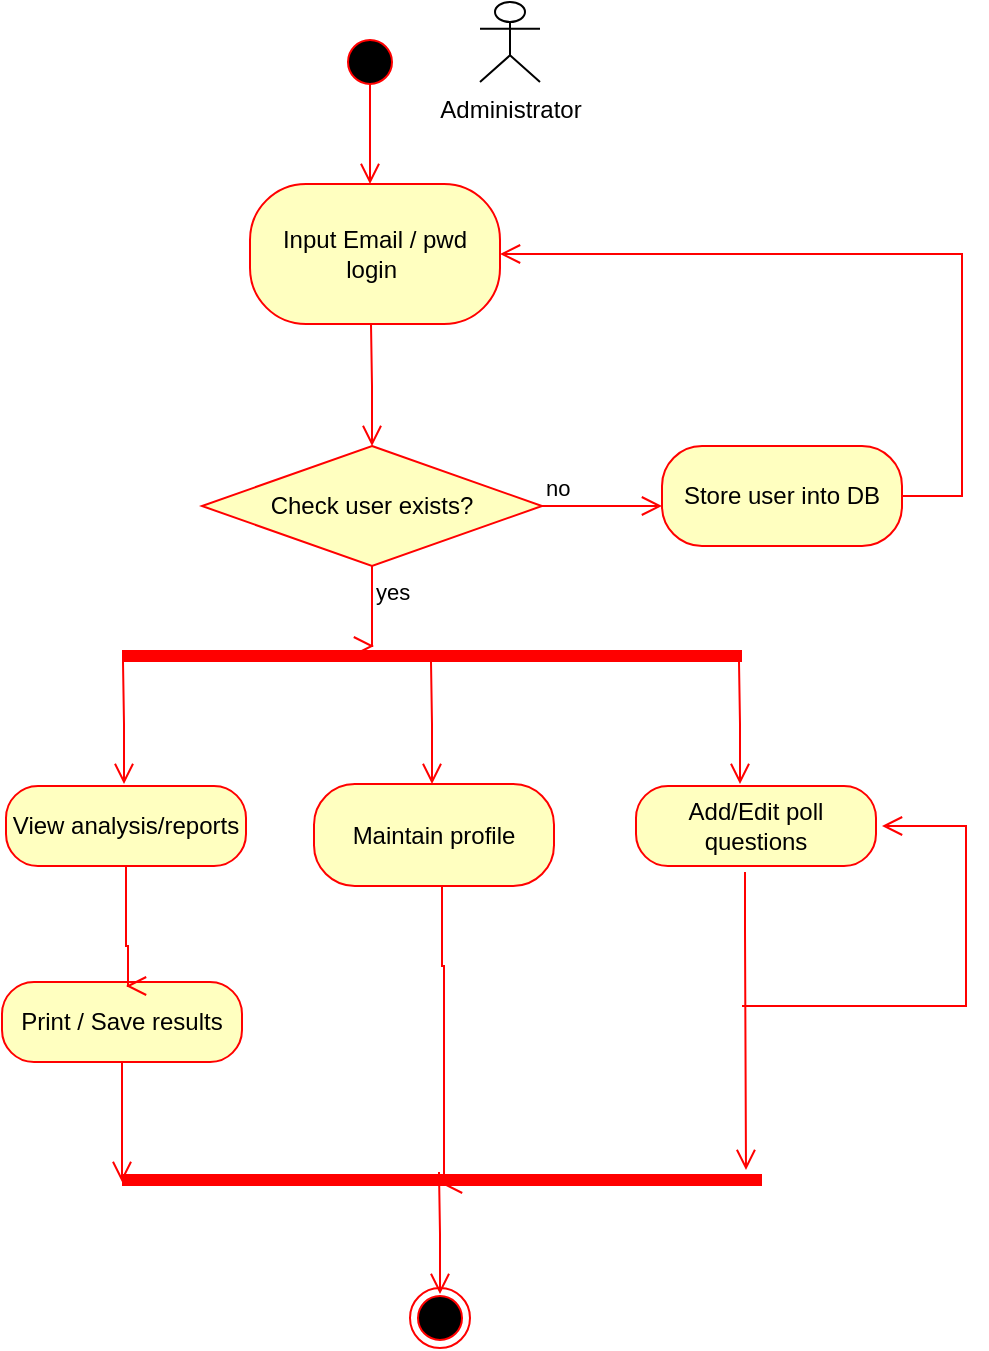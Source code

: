<mxfile version="21.6.2" type="device">
  <diagram name="Page-1" id="HbUFPzHRWxl-eESFbfk5">
    <mxGraphModel dx="1034" dy="508" grid="1" gridSize="10" guides="1" tooltips="1" connect="1" arrows="1" fold="1" page="1" pageScale="1" pageWidth="850" pageHeight="1100" math="0" shadow="0">
      <root>
        <mxCell id="0" />
        <mxCell id="1" parent="0" />
        <mxCell id="F4y55MRj25B69qbfCT7H-8" value="Administrator&lt;br&gt;" style="shape=umlActor;verticalLabelPosition=bottom;verticalAlign=top;html=1;" parent="1" vertex="1">
          <mxGeometry x="419" y="18" width="30" height="40" as="geometry" />
        </mxCell>
        <mxCell id="F4y55MRj25B69qbfCT7H-12" value="" style="ellipse;html=1;shape=startState;fillColor=#000000;strokeColor=#ff0000;" parent="1" vertex="1">
          <mxGeometry x="349" y="33" width="30" height="30" as="geometry" />
        </mxCell>
        <mxCell id="F4y55MRj25B69qbfCT7H-13" value="" style="edgeStyle=orthogonalEdgeStyle;html=1;verticalAlign=bottom;endArrow=open;endSize=8;strokeColor=#ff0000;rounded=0;" parent="1" edge="1">
          <mxGeometry relative="1" as="geometry">
            <mxPoint x="364" y="109" as="targetPoint" />
            <mxPoint x="364" y="59" as="sourcePoint" />
          </mxGeometry>
        </mxCell>
        <mxCell id="F4y55MRj25B69qbfCT7H-15" value="Input Email / pwd&lt;br style=&quot;border-color: var(--border-color);&quot;&gt;login&amp;nbsp;" style="rounded=1;whiteSpace=wrap;html=1;arcSize=40;fontColor=#000000;fillColor=#ffffc0;strokeColor=#ff0000;" parent="1" vertex="1">
          <mxGeometry x="304" y="109" width="125" height="70" as="geometry" />
        </mxCell>
        <mxCell id="F4y55MRj25B69qbfCT7H-16" value="" style="edgeStyle=orthogonalEdgeStyle;html=1;verticalAlign=bottom;endArrow=open;endSize=8;strokeColor=#ff0000;rounded=0;" parent="1" edge="1">
          <mxGeometry relative="1" as="geometry">
            <mxPoint x="365" y="240" as="targetPoint" />
            <mxPoint x="364.5" y="179" as="sourcePoint" />
          </mxGeometry>
        </mxCell>
        <mxCell id="F4y55MRj25B69qbfCT7H-20" value="Check user exists?" style="rhombus;whiteSpace=wrap;html=1;fontColor=#000000;fillColor=#ffffc0;strokeColor=#ff0000;" parent="1" vertex="1">
          <mxGeometry x="280" y="240" width="170" height="60" as="geometry" />
        </mxCell>
        <mxCell id="F4y55MRj25B69qbfCT7H-21" value="no" style="edgeStyle=orthogonalEdgeStyle;html=1;align=left;verticalAlign=bottom;endArrow=open;endSize=8;strokeColor=#ff0000;rounded=0;" parent="1" source="F4y55MRj25B69qbfCT7H-20" edge="1">
          <mxGeometry x="-1" relative="1" as="geometry">
            <mxPoint x="510" y="270" as="targetPoint" />
          </mxGeometry>
        </mxCell>
        <mxCell id="F4y55MRj25B69qbfCT7H-22" value="yes" style="edgeStyle=orthogonalEdgeStyle;html=1;align=left;verticalAlign=top;endArrow=open;endSize=8;strokeColor=#ff0000;rounded=0;" parent="1" source="F4y55MRj25B69qbfCT7H-20" edge="1">
          <mxGeometry x="-1" relative="1" as="geometry">
            <mxPoint x="366" y="340" as="targetPoint" />
            <Array as="points">
              <mxPoint x="365" y="340" />
            </Array>
          </mxGeometry>
        </mxCell>
        <mxCell id="F4y55MRj25B69qbfCT7H-24" value="Store user into DB" style="rounded=1;whiteSpace=wrap;html=1;arcSize=40;fontColor=#000000;fillColor=#ffffc0;strokeColor=#ff0000;" parent="1" vertex="1">
          <mxGeometry x="510" y="240" width="120" height="50" as="geometry" />
        </mxCell>
        <mxCell id="F4y55MRj25B69qbfCT7H-25" value="" style="edgeStyle=orthogonalEdgeStyle;html=1;verticalAlign=bottom;endArrow=open;endSize=8;strokeColor=#ff0000;rounded=0;exitX=1;exitY=0.5;exitDx=0;exitDy=0;entryX=1;entryY=0.5;entryDx=0;entryDy=0;" parent="1" source="F4y55MRj25B69qbfCT7H-24" target="F4y55MRj25B69qbfCT7H-15" edge="1">
          <mxGeometry relative="1" as="geometry">
            <mxPoint x="660" y="140" as="targetPoint" />
            <Array as="points">
              <mxPoint x="660" y="265" />
              <mxPoint x="660" y="144" />
            </Array>
          </mxGeometry>
        </mxCell>
        <mxCell id="F4y55MRj25B69qbfCT7H-26" value="" style="shape=line;html=1;strokeWidth=6;strokeColor=#ff0000;" parent="1" vertex="1">
          <mxGeometry x="240" y="340" width="310" height="10" as="geometry" />
        </mxCell>
        <mxCell id="F4y55MRj25B69qbfCT7H-29" value="" style="edgeStyle=orthogonalEdgeStyle;html=1;verticalAlign=bottom;endArrow=open;endSize=8;strokeColor=#ff0000;rounded=0;" parent="1" edge="1">
          <mxGeometry relative="1" as="geometry">
            <mxPoint x="395" y="409" as="targetPoint" />
            <mxPoint x="394.5" y="348" as="sourcePoint" />
          </mxGeometry>
        </mxCell>
        <mxCell id="F4y55MRj25B69qbfCT7H-30" value="" style="edgeStyle=orthogonalEdgeStyle;html=1;verticalAlign=bottom;endArrow=open;endSize=8;strokeColor=#ff0000;rounded=0;" parent="1" edge="1">
          <mxGeometry relative="1" as="geometry">
            <mxPoint x="549" y="409" as="targetPoint" />
            <mxPoint x="548.5" y="348" as="sourcePoint" />
          </mxGeometry>
        </mxCell>
        <mxCell id="F4y55MRj25B69qbfCT7H-31" value="" style="edgeStyle=orthogonalEdgeStyle;html=1;verticalAlign=bottom;endArrow=open;endSize=8;strokeColor=#ff0000;rounded=0;" parent="1" edge="1">
          <mxGeometry relative="1" as="geometry">
            <mxPoint x="241" y="409" as="targetPoint" />
            <mxPoint x="240.5" y="348" as="sourcePoint" />
          </mxGeometry>
        </mxCell>
        <mxCell id="F4y55MRj25B69qbfCT7H-33" value="Print / Save results" style="rounded=1;whiteSpace=wrap;html=1;arcSize=40;fontColor=#000000;fillColor=#ffffc0;strokeColor=#ff0000;" parent="1" vertex="1">
          <mxGeometry x="180" y="508" width="120" height="40" as="geometry" />
        </mxCell>
        <mxCell id="F4y55MRj25B69qbfCT7H-34" value="" style="edgeStyle=orthogonalEdgeStyle;html=1;verticalAlign=bottom;endArrow=open;endSize=8;strokeColor=#ff0000;rounded=0;" parent="1" source="F4y55MRj25B69qbfCT7H-33" edge="1">
          <mxGeometry relative="1" as="geometry">
            <mxPoint x="240" y="608" as="targetPoint" />
          </mxGeometry>
        </mxCell>
        <mxCell id="F4y55MRj25B69qbfCT7H-35" value="View analysis/reports" style="rounded=1;whiteSpace=wrap;html=1;arcSize=40;fontColor=#000000;fillColor=#ffffc0;strokeColor=#ff0000;" parent="1" vertex="1">
          <mxGeometry x="182" y="410" width="120" height="40" as="geometry" />
        </mxCell>
        <mxCell id="F4y55MRj25B69qbfCT7H-36" value="" style="edgeStyle=orthogonalEdgeStyle;html=1;verticalAlign=bottom;endArrow=open;endSize=8;strokeColor=#ff0000;rounded=0;" parent="1" source="F4y55MRj25B69qbfCT7H-35" edge="1">
          <mxGeometry relative="1" as="geometry">
            <mxPoint x="242" y="510" as="targetPoint" />
            <Array as="points">
              <mxPoint x="242" y="490" />
              <mxPoint x="243" y="490" />
            </Array>
          </mxGeometry>
        </mxCell>
        <mxCell id="F4y55MRj25B69qbfCT7H-37" value="Add/Edit poll questions" style="rounded=1;whiteSpace=wrap;html=1;arcSize=40;fontColor=#000000;fillColor=#ffffc0;strokeColor=#ff0000;" parent="1" vertex="1">
          <mxGeometry x="497" y="410" width="120" height="40" as="geometry" />
        </mxCell>
        <mxCell id="F4y55MRj25B69qbfCT7H-39" value="Maintain profile" style="rounded=1;whiteSpace=wrap;html=1;arcSize=40;fontColor=#000000;fillColor=#ffffc0;strokeColor=#ff0000;" parent="1" vertex="1">
          <mxGeometry x="336" y="409" width="120" height="51" as="geometry" />
        </mxCell>
        <mxCell id="F4y55MRj25B69qbfCT7H-48" value="" style="edgeStyle=orthogonalEdgeStyle;html=1;verticalAlign=bottom;endArrow=open;endSize=8;strokeColor=#ff0000;rounded=0;" parent="1" edge="1">
          <mxGeometry relative="1" as="geometry">
            <mxPoint x="552" y="602" as="targetPoint" />
            <mxPoint x="551.5" y="453" as="sourcePoint" />
            <Array as="points">
              <mxPoint x="552" y="482" />
              <mxPoint x="552" y="482" />
            </Array>
          </mxGeometry>
        </mxCell>
        <mxCell id="F4y55MRj25B69qbfCT7H-49" value="" style="edgeStyle=orthogonalEdgeStyle;html=1;verticalAlign=bottom;endArrow=open;endSize=8;strokeColor=#ff0000;rounded=0;entryX=0.5;entryY=0.8;entryDx=0;entryDy=0;entryPerimeter=0;" parent="1" edge="1">
          <mxGeometry relative="1" as="geometry">
            <mxPoint x="400" y="609" as="targetPoint" />
            <mxPoint x="400" y="460" as="sourcePoint" />
            <Array as="points">
              <mxPoint x="400" y="500" />
              <mxPoint x="401" y="500" />
            </Array>
          </mxGeometry>
        </mxCell>
        <mxCell id="F4y55MRj25B69qbfCT7H-50" value="" style="shape=line;html=1;strokeWidth=6;strokeColor=#ff0000;" parent="1" vertex="1">
          <mxGeometry x="240" y="602" width="320" height="10" as="geometry" />
        </mxCell>
        <mxCell id="F4y55MRj25B69qbfCT7H-51" value="" style="edgeStyle=orthogonalEdgeStyle;html=1;verticalAlign=bottom;endArrow=open;endSize=8;strokeColor=#ff0000;rounded=0;" parent="1" edge="1">
          <mxGeometry relative="1" as="geometry">
            <mxPoint x="399" y="664" as="targetPoint" />
            <mxPoint x="398.5" y="603" as="sourcePoint" />
          </mxGeometry>
        </mxCell>
        <mxCell id="F4y55MRj25B69qbfCT7H-52" value="" style="ellipse;html=1;shape=endState;fillColor=#000000;strokeColor=#ff0000;" parent="1" vertex="1">
          <mxGeometry x="384" y="661" width="30" height="30" as="geometry" />
        </mxCell>
        <mxCell id="F4y55MRj25B69qbfCT7H-53" value="" style="edgeStyle=orthogonalEdgeStyle;html=1;verticalAlign=bottom;endArrow=open;endSize=8;strokeColor=#ff0000;rounded=0;" parent="1" edge="1">
          <mxGeometry relative="1" as="geometry">
            <mxPoint x="620" y="430" as="targetPoint" />
            <mxPoint x="550" y="520" as="sourcePoint" />
            <Array as="points">
              <mxPoint x="632" y="520" />
              <mxPoint x="662" y="520" />
              <mxPoint x="662" y="428" />
            </Array>
          </mxGeometry>
        </mxCell>
      </root>
    </mxGraphModel>
  </diagram>
</mxfile>
